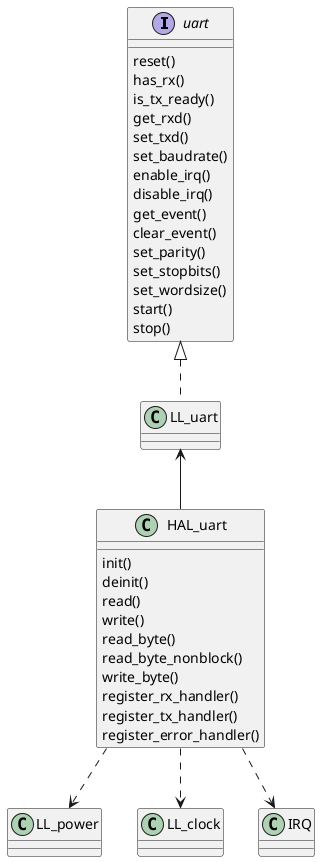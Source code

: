 @startuml
interface uart {
	reset()
	has_rx()
	is_tx_ready()
	get_rxd()
	set_txd()
	set_baudrate()
	enable_irq()
	disable_irq()
	get_event()
	clear_event()
	set_parity()
	set_stopbits()
	set_wordsize()
	start()
	stop()
}

class LL_uart {
}

class HAL_uart {
	init()
	deinit()
	read()
	write()
	read_byte()
	read_byte_nonblock()
	write_byte()
	register_rx_handler()
	register_tx_handler()
	register_error_handler()
}

uart <|.. LL_uart
LL_uart <-- HAL_uart

HAL_uart ..> LL_power
HAL_uart ..> LL_clock
HAL_uart ..> IRQ
@enduml
